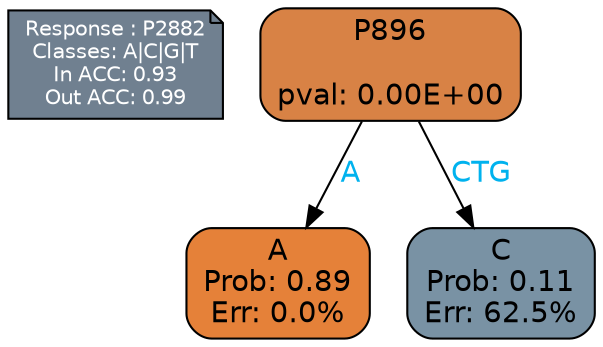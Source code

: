 digraph Tree {
node [shape=box, style="filled, rounded", color="black", fontname=helvetica] ;
graph [ranksep=equally, splines=polylines, bgcolor=transparent, dpi=600] ;
edge [fontname=helvetica] ;
LEGEND [label="Response : P2882
Classes: A|C|G|T
In ACC: 0.93
Out ACC: 0.99
",shape=note,align=left,style=filled,fillcolor="slategray",fontcolor="white",fontsize=10];1 [label="P896

pval: 0.00E+00", fillcolor="#d88245"] ;
2 [label="A
Prob: 0.89
Err: 0.0%", fillcolor="#e58139"] ;
3 [label="C
Prob: 0.11
Err: 62.5%", fillcolor="#7992a4"] ;
1 -> 2 [label="A",fontcolor=deepskyblue2] ;
1 -> 3 [label="CTG",fontcolor=deepskyblue2] ;
{rank = same; 2;3;}{rank = same; LEGEND;1;}}